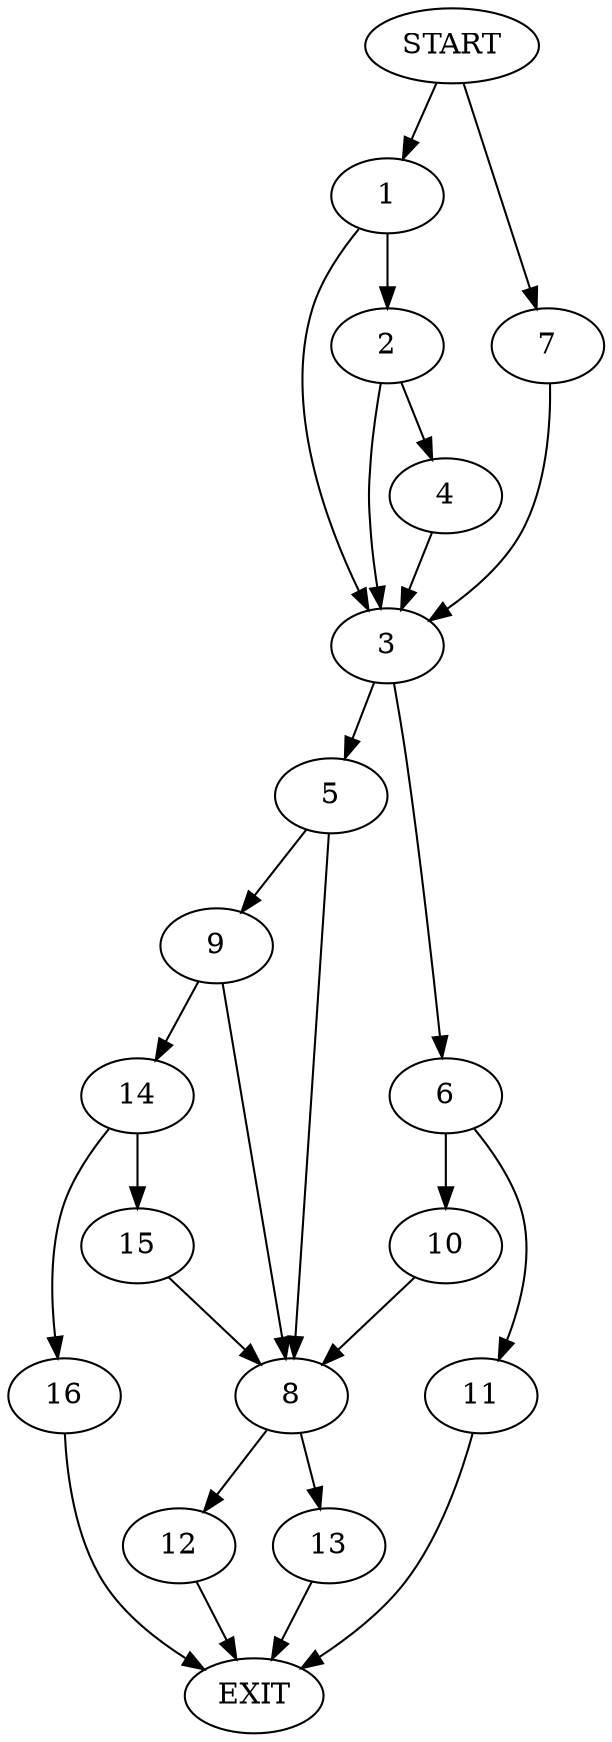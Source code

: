 digraph {
0 [label="START"]
17 [label="EXIT"]
0 -> 1
1 -> 2
1 -> 3
2 -> 4
2 -> 3
3 -> 5
3 -> 6
4 -> 3
0 -> 7
7 -> 3
5 -> 8
5 -> 9
6 -> 10
6 -> 11
10 -> 8
11 -> 17
8 -> 12
8 -> 13
9 -> 8
9 -> 14
14 -> 15
14 -> 16
16 -> 17
15 -> 8
13 -> 17
12 -> 17
}
